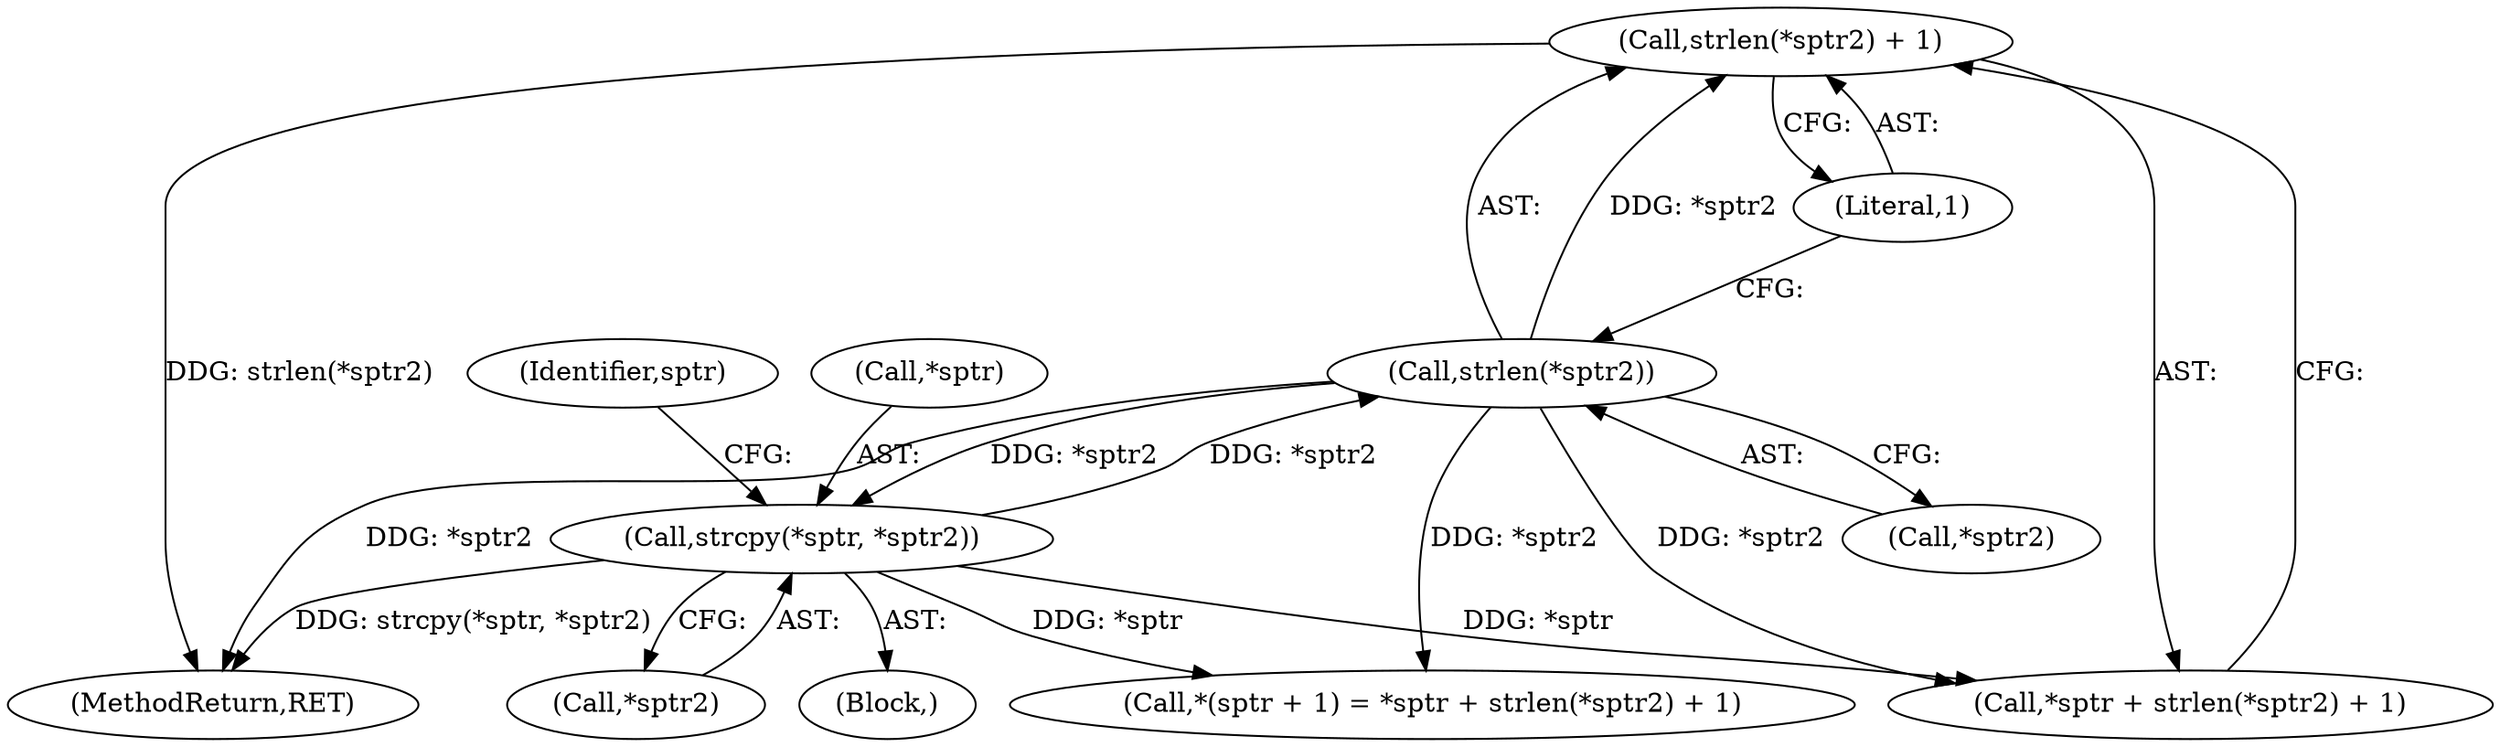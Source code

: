 digraph "0_libXpm_d1167418f0fd02a27f617ec5afd6db053afbe185@API" {
"1000486" [label="(Call,strlen(*sptr2) + 1)"];
"1000487" [label="(Call,strlen(*sptr2))"];
"1000473" [label="(Call,strcpy(*sptr, *sptr2))"];
"1000486" [label="(Call,strlen(*sptr2) + 1)"];
"1000487" [label="(Call,strlen(*sptr2))"];
"1000476" [label="(Call,*sptr2)"];
"1000488" [label="(Call,*sptr2)"];
"1000472" [label="(Block,)"];
"1000481" [label="(Identifier,sptr)"];
"1000592" [label="(MethodReturn,RET)"];
"1000478" [label="(Call,*(sptr + 1) = *sptr + strlen(*sptr2) + 1)"];
"1000473" [label="(Call,strcpy(*sptr, *sptr2))"];
"1000490" [label="(Literal,1)"];
"1000474" [label="(Call,*sptr)"];
"1000483" [label="(Call,*sptr + strlen(*sptr2) + 1)"];
"1000486" -> "1000483"  [label="AST: "];
"1000486" -> "1000490"  [label="CFG: "];
"1000487" -> "1000486"  [label="AST: "];
"1000490" -> "1000486"  [label="AST: "];
"1000483" -> "1000486"  [label="CFG: "];
"1000486" -> "1000592"  [label="DDG: strlen(*sptr2)"];
"1000487" -> "1000486"  [label="DDG: *sptr2"];
"1000487" -> "1000488"  [label="CFG: "];
"1000488" -> "1000487"  [label="AST: "];
"1000490" -> "1000487"  [label="CFG: "];
"1000487" -> "1000592"  [label="DDG: *sptr2"];
"1000487" -> "1000473"  [label="DDG: *sptr2"];
"1000487" -> "1000478"  [label="DDG: *sptr2"];
"1000487" -> "1000483"  [label="DDG: *sptr2"];
"1000473" -> "1000487"  [label="DDG: *sptr2"];
"1000473" -> "1000472"  [label="AST: "];
"1000473" -> "1000476"  [label="CFG: "];
"1000474" -> "1000473"  [label="AST: "];
"1000476" -> "1000473"  [label="AST: "];
"1000481" -> "1000473"  [label="CFG: "];
"1000473" -> "1000592"  [label="DDG: strcpy(*sptr, *sptr2)"];
"1000473" -> "1000478"  [label="DDG: *sptr"];
"1000473" -> "1000483"  [label="DDG: *sptr"];
}
